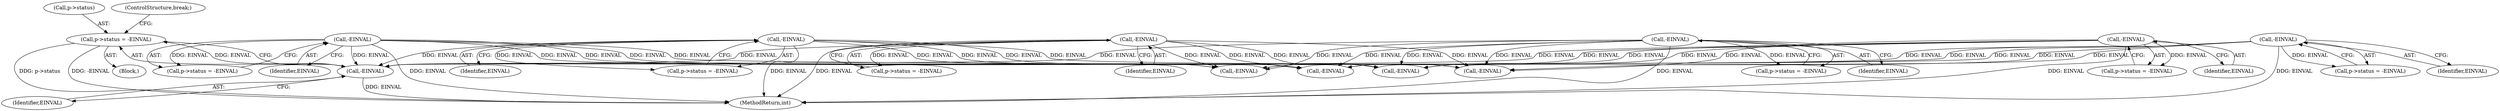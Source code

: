 digraph "0_Android_d72ea85c78a1a68bf99fd5804ad9784b4102fe57@pointer" {
"1000642" [label="(Call,p->status = -EINVAL)"];
"1000646" [label="(Call,-EINVAL)"];
"1000250" [label="(Call,-EINVAL)"];
"1000295" [label="(Call,-EINVAL)"];
"1000227" [label="(Call,-EINVAL)"];
"1000277" [label="(Call,-EINVAL)"];
"1000202" [label="(Call,-EINVAL)"];
"1000179" [label="(Call,-EINVAL)"];
"1000203" [label="(Identifier,EINVAL)"];
"1000277" [label="(Call,-EINVAL)"];
"1000278" [label="(Identifier,EINVAL)"];
"1000419" [label="(Call,-EINVAL)"];
"1000296" [label="(Identifier,EINVAL)"];
"1000175" [label="(Call,p->status = -EINVAL)"];
"1000295" [label="(Call,-EINVAL)"];
"1000646" [label="(Call,-EINVAL)"];
"1000250" [label="(Call,-EINVAL)"];
"1000318" [label="(Block,)"];
"1000643" [label="(Call,p->status)"];
"1000273" [label="(Call,p->status = -EINVAL)"];
"1000180" [label="(Identifier,EINVAL)"];
"1000198" [label="(Call,p->status = -EINVAL)"];
"1000557" [label="(Call,-EINVAL)"];
"1000373" [label="(Call,-EINVAL)"];
"1000227" [label="(Call,-EINVAL)"];
"1000642" [label="(Call,p->status = -EINVAL)"];
"1000223" [label="(Call,p->status = -EINVAL)"];
"1000463" [label="(Call,-EINVAL)"];
"1000651" [label="(MethodReturn,int)"];
"1000291" [label="(Call,p->status = -EINVAL)"];
"1000246" [label="(Call,p->status = -EINVAL)"];
"1000251" [label="(Identifier,EINVAL)"];
"1000648" [label="(ControlStructure,break;)"];
"1000179" [label="(Call,-EINVAL)"];
"1000202" [label="(Call,-EINVAL)"];
"1000647" [label="(Identifier,EINVAL)"];
"1000228" [label="(Identifier,EINVAL)"];
"1000642" -> "1000318"  [label="AST: "];
"1000642" -> "1000646"  [label="CFG: "];
"1000643" -> "1000642"  [label="AST: "];
"1000646" -> "1000642"  [label="AST: "];
"1000648" -> "1000642"  [label="CFG: "];
"1000642" -> "1000651"  [label="DDG: p->status"];
"1000642" -> "1000651"  [label="DDG: -EINVAL"];
"1000646" -> "1000642"  [label="DDG: EINVAL"];
"1000646" -> "1000647"  [label="CFG: "];
"1000647" -> "1000646"  [label="AST: "];
"1000646" -> "1000651"  [label="DDG: EINVAL"];
"1000250" -> "1000646"  [label="DDG: EINVAL"];
"1000295" -> "1000646"  [label="DDG: EINVAL"];
"1000227" -> "1000646"  [label="DDG: EINVAL"];
"1000277" -> "1000646"  [label="DDG: EINVAL"];
"1000202" -> "1000646"  [label="DDG: EINVAL"];
"1000179" -> "1000646"  [label="DDG: EINVAL"];
"1000250" -> "1000246"  [label="AST: "];
"1000250" -> "1000251"  [label="CFG: "];
"1000251" -> "1000250"  [label="AST: "];
"1000246" -> "1000250"  [label="CFG: "];
"1000250" -> "1000651"  [label="DDG: EINVAL"];
"1000250" -> "1000246"  [label="DDG: EINVAL"];
"1000250" -> "1000373"  [label="DDG: EINVAL"];
"1000250" -> "1000419"  [label="DDG: EINVAL"];
"1000250" -> "1000463"  [label="DDG: EINVAL"];
"1000250" -> "1000557"  [label="DDG: EINVAL"];
"1000295" -> "1000291"  [label="AST: "];
"1000295" -> "1000296"  [label="CFG: "];
"1000296" -> "1000295"  [label="AST: "];
"1000291" -> "1000295"  [label="CFG: "];
"1000295" -> "1000651"  [label="DDG: EINVAL"];
"1000295" -> "1000291"  [label="DDG: EINVAL"];
"1000295" -> "1000373"  [label="DDG: EINVAL"];
"1000295" -> "1000419"  [label="DDG: EINVAL"];
"1000295" -> "1000463"  [label="DDG: EINVAL"];
"1000295" -> "1000557"  [label="DDG: EINVAL"];
"1000227" -> "1000223"  [label="AST: "];
"1000227" -> "1000228"  [label="CFG: "];
"1000228" -> "1000227"  [label="AST: "];
"1000223" -> "1000227"  [label="CFG: "];
"1000227" -> "1000651"  [label="DDG: EINVAL"];
"1000227" -> "1000223"  [label="DDG: EINVAL"];
"1000227" -> "1000373"  [label="DDG: EINVAL"];
"1000227" -> "1000419"  [label="DDG: EINVAL"];
"1000227" -> "1000463"  [label="DDG: EINVAL"];
"1000227" -> "1000557"  [label="DDG: EINVAL"];
"1000277" -> "1000273"  [label="AST: "];
"1000277" -> "1000278"  [label="CFG: "];
"1000278" -> "1000277"  [label="AST: "];
"1000273" -> "1000277"  [label="CFG: "];
"1000277" -> "1000651"  [label="DDG: EINVAL"];
"1000277" -> "1000273"  [label="DDG: EINVAL"];
"1000277" -> "1000373"  [label="DDG: EINVAL"];
"1000277" -> "1000419"  [label="DDG: EINVAL"];
"1000277" -> "1000463"  [label="DDG: EINVAL"];
"1000277" -> "1000557"  [label="DDG: EINVAL"];
"1000202" -> "1000198"  [label="AST: "];
"1000202" -> "1000203"  [label="CFG: "];
"1000203" -> "1000202"  [label="AST: "];
"1000198" -> "1000202"  [label="CFG: "];
"1000202" -> "1000651"  [label="DDG: EINVAL"];
"1000202" -> "1000198"  [label="DDG: EINVAL"];
"1000202" -> "1000373"  [label="DDG: EINVAL"];
"1000202" -> "1000419"  [label="DDG: EINVAL"];
"1000202" -> "1000463"  [label="DDG: EINVAL"];
"1000202" -> "1000557"  [label="DDG: EINVAL"];
"1000179" -> "1000175"  [label="AST: "];
"1000179" -> "1000180"  [label="CFG: "];
"1000180" -> "1000179"  [label="AST: "];
"1000175" -> "1000179"  [label="CFG: "];
"1000179" -> "1000651"  [label="DDG: EINVAL"];
"1000179" -> "1000175"  [label="DDG: EINVAL"];
"1000179" -> "1000373"  [label="DDG: EINVAL"];
"1000179" -> "1000419"  [label="DDG: EINVAL"];
"1000179" -> "1000463"  [label="DDG: EINVAL"];
"1000179" -> "1000557"  [label="DDG: EINVAL"];
}
